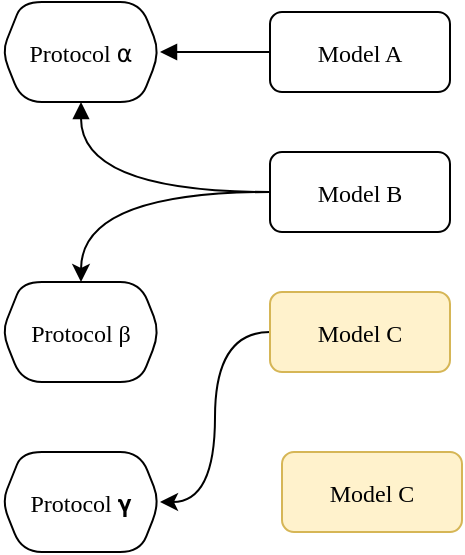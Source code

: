 <mxfile version="22.1.21" type="device" pages="2">
  <diagram id="JGq5mMFjrIXwyw8050Zy" name="overview">
    <mxGraphModel dx="1323" dy="1709" grid="1" gridSize="10" guides="1" tooltips="1" connect="1" arrows="1" fold="1" page="1" pageScale="1" pageWidth="827" pageHeight="1169" math="0" shadow="0">
      <root>
        <mxCell id="0" />
        <mxCell id="1" parent="0" />
        <mxCell id="GkBf_ReJm_KXZPCguamX-5" value="" style="edgeStyle=orthogonalEdgeStyle;rounded=1;orthogonalLoop=1;jettySize=auto;curved=1;strokeWidth=1;endArrow=block;endFill=1;fontFamily=Space Grotesk;" parent="1" source="GkBf_ReJm_KXZPCguamX-1" target="GkBf_ReJm_KXZPCguamX-4" edge="1">
          <mxGeometry relative="1" as="geometry" />
        </mxCell>
        <mxCell id="GkBf_ReJm_KXZPCguamX-1" value="Model A" style="rounded=1;fontFamily=Space Grotesk;" parent="1" vertex="1">
          <mxGeometry x="124" y="-115" width="90" height="40" as="geometry" />
        </mxCell>
        <mxCell id="GkBf_ReJm_KXZPCguamX-7" value="" style="edgeStyle=orthogonalEdgeStyle;rounded=1;orthogonalLoop=1;jettySize=auto;entryX=0.5;entryY=1;entryDx=0;entryDy=0;curved=1;strokeWidth=1;endArrow=block;endFill=1;fontFamily=Space Grotesk;" parent="1" source="GkBf_ReJm_KXZPCguamX-2" target="GkBf_ReJm_KXZPCguamX-4" edge="1">
          <mxGeometry relative="1" as="geometry" />
        </mxCell>
        <mxCell id="GkBf_ReJm_KXZPCguamX-9" value="" style="edgeStyle=orthogonalEdgeStyle;rounded=1;orthogonalLoop=1;jettySize=auto;entryX=0.5;entryY=0;entryDx=0;entryDy=0;endArrow=classic;endFill=1;curved=1;fontFamily=Space Grotesk;" parent="1" source="GkBf_ReJm_KXZPCguamX-2" target="GkBf_ReJm_KXZPCguamX-8" edge="1">
          <mxGeometry relative="1" as="geometry" />
        </mxCell>
        <mxCell id="GkBf_ReJm_KXZPCguamX-2" value="Model B" style="rounded=1;fontFamily=Space Grotesk;" parent="1" vertex="1">
          <mxGeometry x="124" y="-45" width="90" height="40" as="geometry" />
        </mxCell>
        <mxCell id="GkBf_ReJm_KXZPCguamX-11" value="" style="edgeStyle=orthogonalEdgeStyle;rounded=1;orthogonalLoop=1;jettySize=auto;entryX=1;entryY=0.5;entryDx=0;entryDy=0;endArrow=classic;endFill=1;curved=1;fontFamily=Space Grotesk;" parent="1" source="GkBf_ReJm_KXZPCguamX-3" target="GkBf_ReJm_KXZPCguamX-10" edge="1">
          <mxGeometry relative="1" as="geometry" />
        </mxCell>
        <mxCell id="GkBf_ReJm_KXZPCguamX-3" value="Model C" style="rounded=1;fontFamily=Space Grotesk;fillColor=#fff2cc;strokeColor=#d6b656;" parent="1" vertex="1">
          <mxGeometry x="124" y="25" width="90" height="40" as="geometry" />
        </mxCell>
        <mxCell id="GkBf_ReJm_KXZPCguamX-4" value="Protocol ⍺" style="shape=hexagon;perimeter=hexagonPerimeter2;fixedSize=1;rounded=1;size=10;fontFamily=Space Grotesk;" parent="1" vertex="1">
          <mxGeometry x="-10" y="-120" width="79" height="50" as="geometry" />
        </mxCell>
        <mxCell id="GkBf_ReJm_KXZPCguamX-8" value="Protocol β" style="shape=hexagon;perimeter=hexagonPerimeter2;fixedSize=1;rounded=1;size=10;fontFamily=Space Grotesk;" parent="1" vertex="1">
          <mxGeometry x="-10" y="20" width="79" height="50" as="geometry" />
        </mxCell>
        <mxCell id="GkBf_ReJm_KXZPCguamX-10" value="Protocol 𝛄" style="shape=hexagon;perimeter=hexagonPerimeter2;fixedSize=1;rounded=1;size=10;fontFamily=Space Grotesk;" parent="1" vertex="1">
          <mxGeometry x="-10" y="105" width="79" height="50" as="geometry" />
        </mxCell>
        <mxCell id="OIm4lDw_Z_PK5PcclofG-1" value="Model C" style="rounded=1;fontFamily=Space Grotesk;fillColor=#fff2cc;strokeColor=#d6b656;" vertex="1" parent="1">
          <mxGeometry x="130" y="105" width="90" height="40" as="geometry" />
        </mxCell>
      </root>
    </mxGraphModel>
  </diagram>
  <diagram name="Copy of overview" id="SnBL0Dpb8uZPrskFr5Ma">
    <mxGraphModel dx="1944" dy="2383" grid="1" gridSize="10" guides="1" tooltips="1" connect="1" arrows="1" fold="1" page="1" pageScale="1" pageWidth="827" pageHeight="1169" math="0" shadow="0">
      <root>
        <mxCell id="kURvr1ytB9uSN7DURNPj-0" />
        <mxCell id="kURvr1ytB9uSN7DURNPj-1" parent="kURvr1ytB9uSN7DURNPj-0" />
        <mxCell id="kURvr1ytB9uSN7DURNPj-2" value="" style="edgeStyle=orthogonalEdgeStyle;rounded=1;orthogonalLoop=1;jettySize=auto;html=1;curved=1;strokeWidth=1;endArrow=block;endFill=1;fontFamily=Space Grotesk;" edge="1" parent="kURvr1ytB9uSN7DURNPj-1" source="kURvr1ytB9uSN7DURNPj-3" target="kURvr1ytB9uSN7DURNPj-9">
          <mxGeometry relative="1" as="geometry" />
        </mxCell>
        <mxCell id="kURvr1ytB9uSN7DURNPj-3" value="&lt;font data-font-src=&quot;https://fonts.googleapis.com/css?family=Space+Grotesk&quot;&gt;Model A&lt;/font&gt;" style="rounded=1;whiteSpace=wrap;html=1;fontFamily=Space Grotesk;" vertex="1" parent="kURvr1ytB9uSN7DURNPj-1">
          <mxGeometry x="124" y="-115" width="90" height="40" as="geometry" />
        </mxCell>
        <mxCell id="kURvr1ytB9uSN7DURNPj-4" style="edgeStyle=orthogonalEdgeStyle;rounded=1;orthogonalLoop=1;jettySize=auto;html=1;entryX=0.5;entryY=1;entryDx=0;entryDy=0;curved=1;strokeWidth=1;endArrow=block;endFill=1;fontFamily=Space Grotesk;" edge="1" parent="kURvr1ytB9uSN7DURNPj-1" source="kURvr1ytB9uSN7DURNPj-6" target="kURvr1ytB9uSN7DURNPj-9">
          <mxGeometry relative="1" as="geometry" />
        </mxCell>
        <mxCell id="kURvr1ytB9uSN7DURNPj-5" style="edgeStyle=orthogonalEdgeStyle;rounded=1;orthogonalLoop=1;jettySize=auto;html=1;entryX=0.5;entryY=0;entryDx=0;entryDy=0;endArrow=classic;endFill=1;curved=1;fontFamily=Space Grotesk;" edge="1" parent="kURvr1ytB9uSN7DURNPj-1" source="kURvr1ytB9uSN7DURNPj-6" target="kURvr1ytB9uSN7DURNPj-10">
          <mxGeometry relative="1" as="geometry" />
        </mxCell>
        <mxCell id="kURvr1ytB9uSN7DURNPj-6" value="&lt;font data-font-src=&quot;https://fonts.googleapis.com/css?family=Space+Grotesk&quot;&gt;Model B&lt;/font&gt;" style="rounded=1;whiteSpace=wrap;html=1;fontFamily=Space Grotesk;" vertex="1" parent="kURvr1ytB9uSN7DURNPj-1">
          <mxGeometry x="124" y="-45" width="90" height="40" as="geometry" />
        </mxCell>
        <mxCell id="kURvr1ytB9uSN7DURNPj-7" style="edgeStyle=orthogonalEdgeStyle;rounded=1;orthogonalLoop=1;jettySize=auto;html=1;entryX=1;entryY=0.5;entryDx=0;entryDy=0;endArrow=classic;endFill=1;curved=1;fontFamily=Space Grotesk;" edge="1" parent="kURvr1ytB9uSN7DURNPj-1" source="kURvr1ytB9uSN7DURNPj-8" target="kURvr1ytB9uSN7DURNPj-11">
          <mxGeometry relative="1" as="geometry" />
        </mxCell>
        <mxCell id="kURvr1ytB9uSN7DURNPj-8" value="&lt;font data-font-src=&quot;https://fonts.googleapis.com/css?family=Space+Grotesk&quot;&gt;Model C&lt;/font&gt;" style="rounded=1;whiteSpace=wrap;html=1;fontFamily=Space Grotesk;" vertex="1" parent="kURvr1ytB9uSN7DURNPj-1">
          <mxGeometry x="124" y="25" width="90" height="40" as="geometry" />
        </mxCell>
        <mxCell id="kURvr1ytB9uSN7DURNPj-9" value="&lt;font&gt;Protocol ⍺&lt;/font&gt;" style="shape=hexagon;perimeter=hexagonPerimeter2;whiteSpace=wrap;html=1;fixedSize=1;rounded=1;size=10;fontFamily=Space Grotesk;" vertex="1" parent="kURvr1ytB9uSN7DURNPj-1">
          <mxGeometry x="-10" y="-120" width="79" height="50" as="geometry" />
        </mxCell>
        <mxCell id="kURvr1ytB9uSN7DURNPj-10" value="Protocol β" style="shape=hexagon;perimeter=hexagonPerimeter2;whiteSpace=wrap;html=1;fixedSize=1;rounded=1;size=10;fontFamily=Space Grotesk;" vertex="1" parent="kURvr1ytB9uSN7DURNPj-1">
          <mxGeometry x="-10" y="20" width="79" height="50" as="geometry" />
        </mxCell>
        <mxCell id="kURvr1ytB9uSN7DURNPj-11" value="Protocol 𝛄" style="shape=hexagon;perimeter=hexagonPerimeter2;whiteSpace=wrap;html=1;fixedSize=1;rounded=1;size=10;fontFamily=Space Grotesk;" vertex="1" parent="kURvr1ytB9uSN7DURNPj-1">
          <mxGeometry x="-10" y="105" width="79" height="50" as="geometry" />
        </mxCell>
      </root>
    </mxGraphModel>
  </diagram>
</mxfile>
